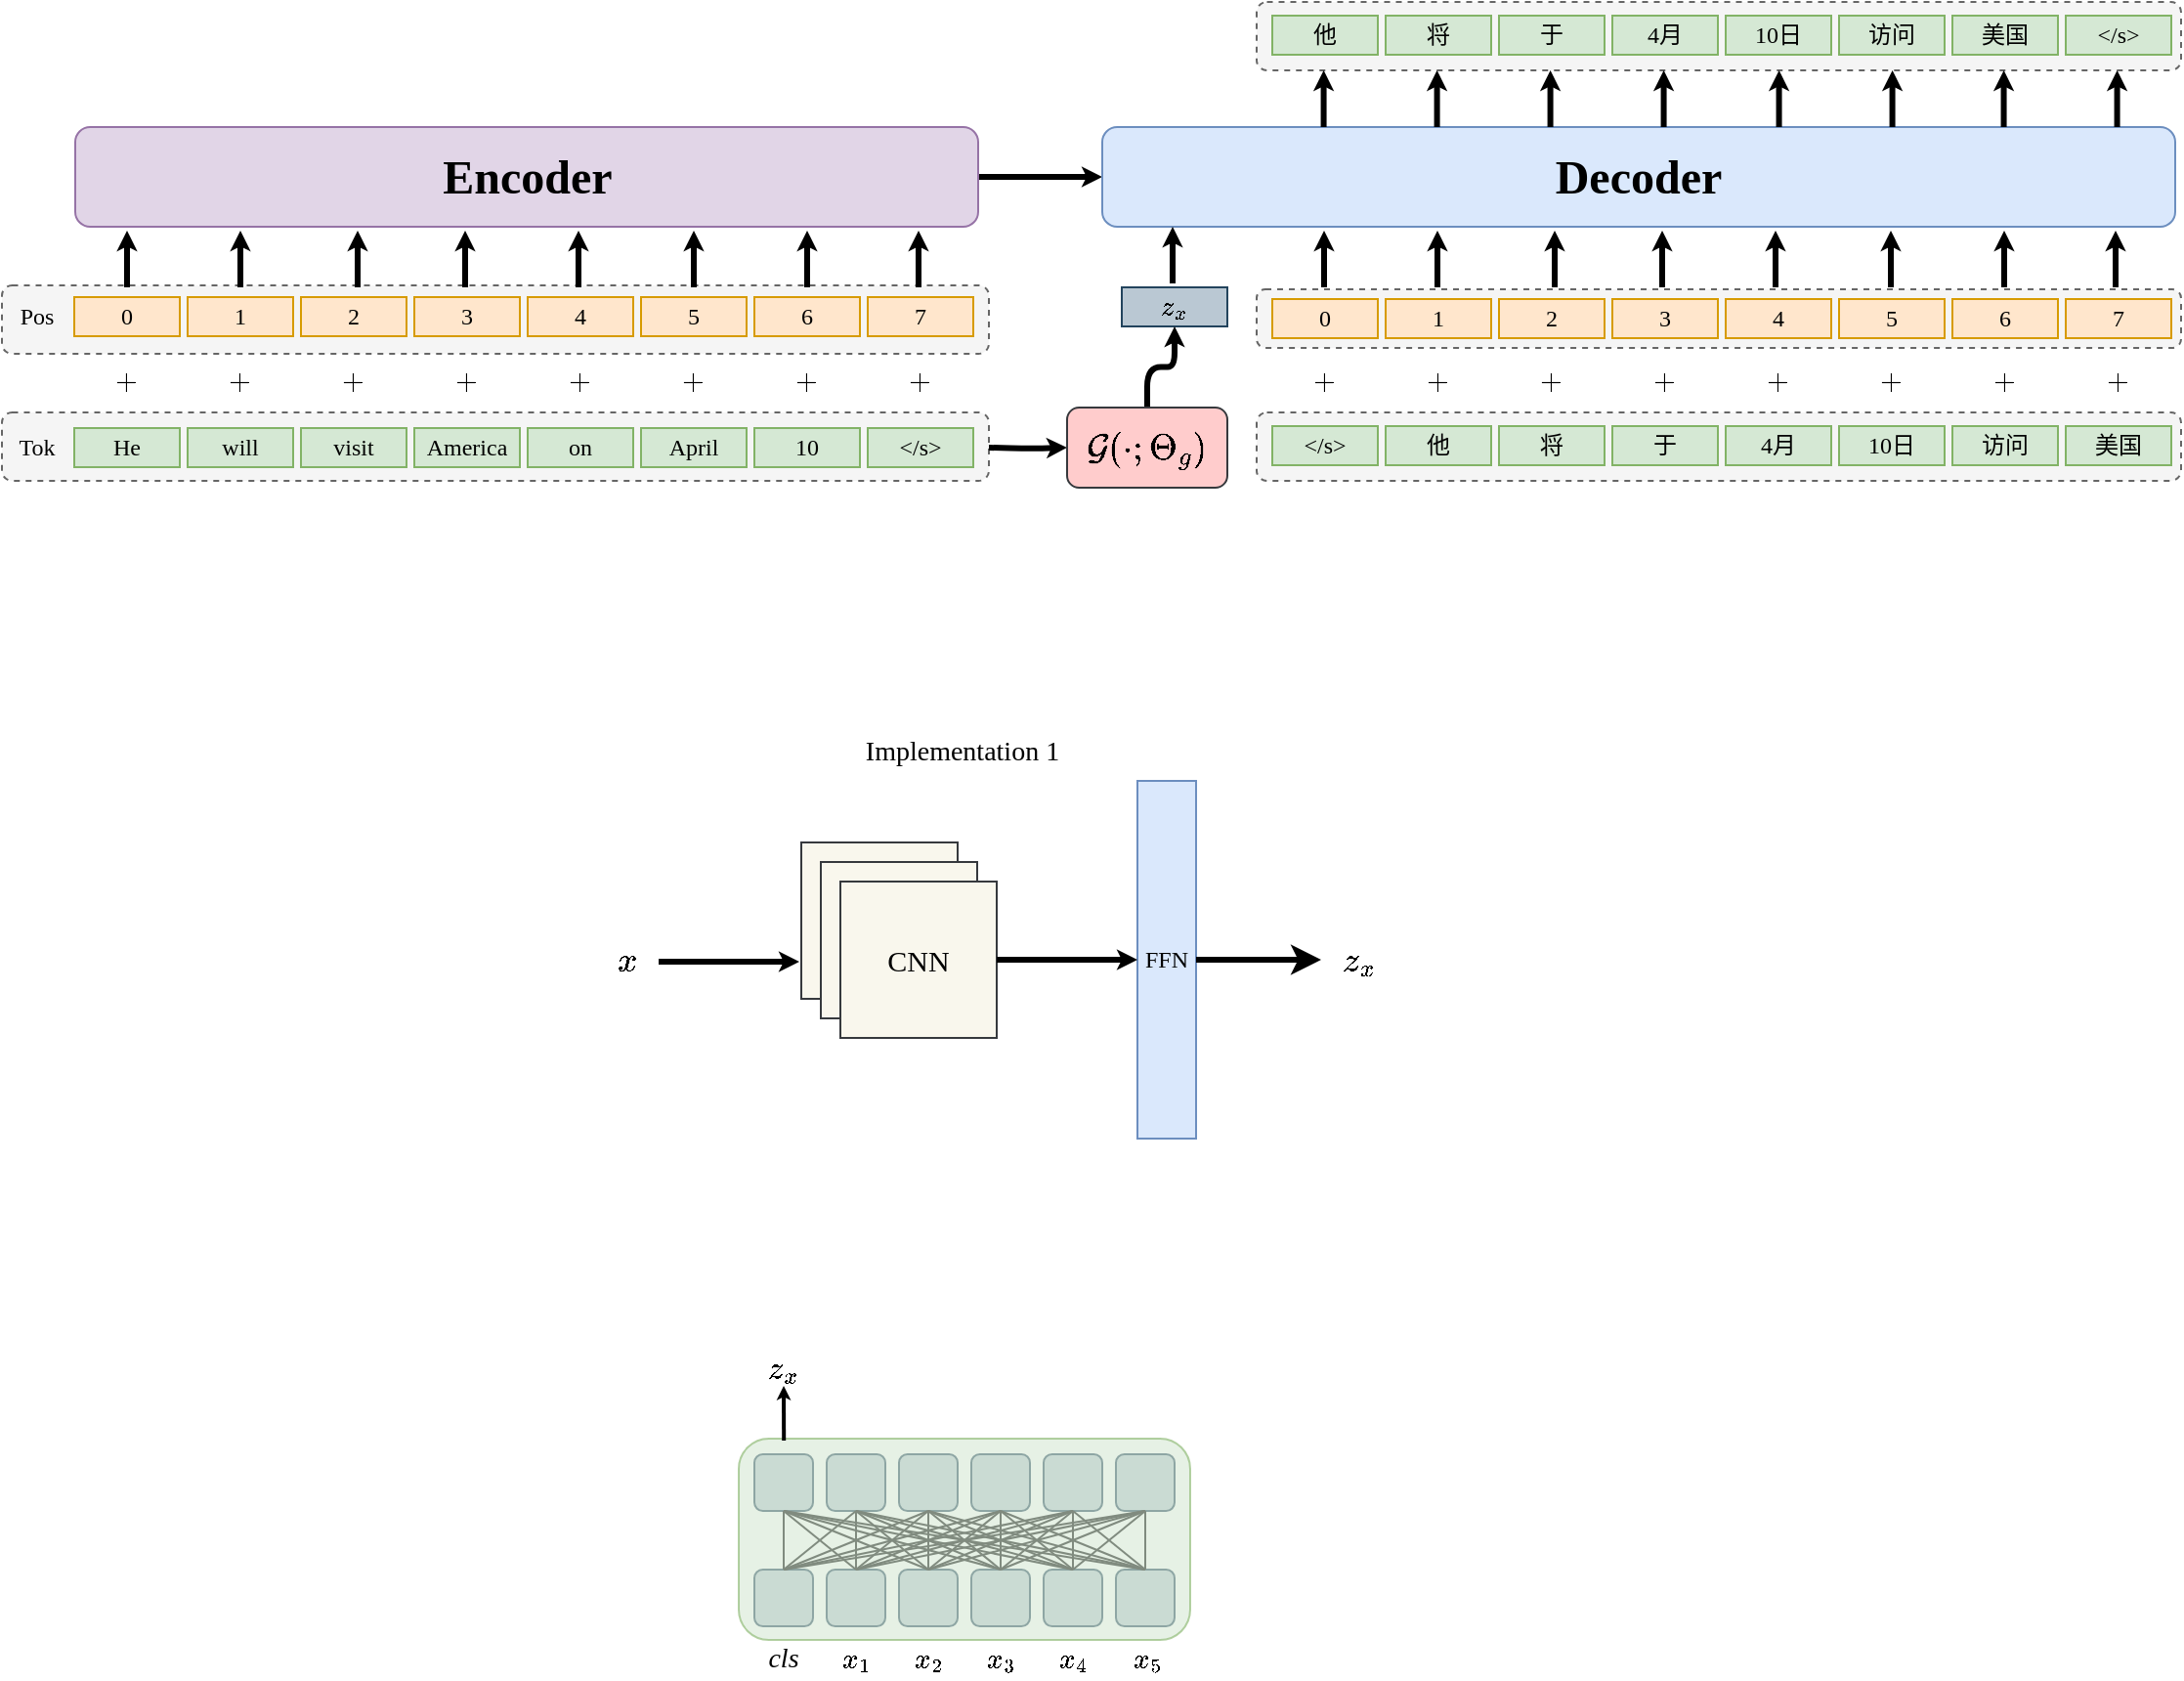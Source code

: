 <mxfile version="13.11.0" type="github">
  <diagram id="u-zB7YsOpXKorY1JXO84" name="Page-1">
    <mxGraphModel dx="1720" dy="114" grid="0" gridSize="10" guides="1" tooltips="1" connect="1" arrows="1" fold="1" page="0" pageScale="1" pageWidth="827" pageHeight="1169" math="1" shadow="0">
      <root>
        <mxCell id="0" />
        <mxCell id="1" parent="0" />
        <mxCell id="r_pDNS-UqptIWdIL0w3V-161" value="" style="rounded=1;whiteSpace=wrap;html=1;glass=0;sketch=0;fillColor=#f5f5f5;dashed=1;perimeterSpacing=0;strokeWidth=1;strokeColor=#666666;fontColor=#333333;" vertex="1" parent="1">
          <mxGeometry x="-595" y="898" width="505" height="35" as="geometry" />
        </mxCell>
        <mxCell id="r_pDNS-UqptIWdIL0w3V-160" value="" style="rounded=1;whiteSpace=wrap;html=1;glass=0;sketch=0;fillColor=#f5f5f5;dashed=1;perimeterSpacing=0;strokeWidth=1;strokeColor=#666666;fontColor=#333333;" vertex="1" parent="1">
          <mxGeometry x="47" y="963" width="473" height="35" as="geometry" />
        </mxCell>
        <mxCell id="r_pDNS-UqptIWdIL0w3V-159" value="" style="rounded=1;whiteSpace=wrap;html=1;glass=0;sketch=0;fillColor=#f5f5f5;dashed=1;perimeterSpacing=0;strokeWidth=1;strokeColor=#666666;fontColor=#333333;" vertex="1" parent="1">
          <mxGeometry x="-595" y="963" width="505" height="35" as="geometry" />
        </mxCell>
        <mxCell id="r_pDNS-UqptIWdIL0w3V-99" value="" style="rounded=1;whiteSpace=wrap;html=1;glass=0;sketch=0;fillColor=#f5f5f5;dashed=1;perimeterSpacing=0;strokeWidth=1;strokeColor=#666666;fontColor=#333333;" vertex="1" parent="1">
          <mxGeometry x="47" y="900" width="473" height="30" as="geometry" />
        </mxCell>
        <mxCell id="r_pDNS-UqptIWdIL0w3V-6" value="&lt;font face=&quot;Times New Roman&quot;&gt;America&lt;/font&gt;" style="rounded=0;whiteSpace=wrap;html=1;fillColor=#d5e8d4;strokeColor=#82b366;" vertex="1" parent="1">
          <mxGeometry x="-384" y="971" width="54" height="20" as="geometry" />
        </mxCell>
        <mxCell id="r_pDNS-UqptIWdIL0w3V-21" value="&lt;font face=&quot;Times New Roman&quot;&gt;visit&lt;/font&gt;" style="rounded=0;whiteSpace=wrap;html=1;fillColor=#d5e8d4;strokeColor=#82b366;" vertex="1" parent="1">
          <mxGeometry x="-442" y="971" width="54" height="20" as="geometry" />
        </mxCell>
        <mxCell id="r_pDNS-UqptIWdIL0w3V-22" value="&lt;font face=&quot;Times New Roman&quot;&gt;will&lt;/font&gt;" style="rounded=0;whiteSpace=wrap;html=1;fillColor=#d5e8d4;strokeColor=#82b366;" vertex="1" parent="1">
          <mxGeometry x="-500" y="971" width="54" height="20" as="geometry" />
        </mxCell>
        <mxCell id="r_pDNS-UqptIWdIL0w3V-23" value="&lt;font face=&quot;Times New Roman&quot;&gt;He&lt;/font&gt;" style="rounded=0;whiteSpace=wrap;html=1;fillColor=#d5e8d4;strokeColor=#82b366;" vertex="1" parent="1">
          <mxGeometry x="-558" y="971" width="54" height="20" as="geometry" />
        </mxCell>
        <mxCell id="r_pDNS-UqptIWdIL0w3V-177" style="edgeStyle=orthogonalEdgeStyle;rounded=1;sketch=0;orthogonalLoop=1;jettySize=auto;html=1;entryX=0;entryY=0.5;entryDx=0;entryDy=0;startSize=1;endArrow=classic;endFill=1;endSize=1;strokeColor=#000000;strokeWidth=3;" edge="1" parent="1" target="r_pDNS-UqptIWdIL0w3V-175">
          <mxGeometry relative="1" as="geometry">
            <mxPoint x="-90" y="981" as="sourcePoint" />
          </mxGeometry>
        </mxCell>
        <mxCell id="r_pDNS-UqptIWdIL0w3V-24" value="&lt;font face=&quot;Times New Roman&quot;&gt;&amp;lt;/s&amp;gt;&lt;/font&gt;" style="rounded=0;whiteSpace=wrap;html=1;fillColor=#d5e8d4;strokeColor=#82b366;" vertex="1" parent="1">
          <mxGeometry x="-152" y="971" width="54" height="20" as="geometry" />
        </mxCell>
        <mxCell id="r_pDNS-UqptIWdIL0w3V-25" value="&lt;font face=&quot;Times New Roman&quot;&gt;10&lt;/font&gt;" style="rounded=0;whiteSpace=wrap;html=1;fillColor=#d5e8d4;strokeColor=#82b366;" vertex="1" parent="1">
          <mxGeometry x="-210" y="971" width="54" height="20" as="geometry" />
        </mxCell>
        <mxCell id="r_pDNS-UqptIWdIL0w3V-26" value="&lt;font face=&quot;Times New Roman&quot;&gt;April&lt;/font&gt;" style="rounded=0;whiteSpace=wrap;html=1;fillColor=#d5e8d4;strokeColor=#82b366;" vertex="1" parent="1">
          <mxGeometry x="-268" y="971" width="54" height="20" as="geometry" />
        </mxCell>
        <mxCell id="r_pDNS-UqptIWdIL0w3V-27" value="&lt;font face=&quot;Times New Roman&quot;&gt;on&lt;/font&gt;" style="rounded=0;whiteSpace=wrap;html=1;fillColor=#d5e8d4;strokeColor=#82b366;" vertex="1" parent="1">
          <mxGeometry x="-326" y="971" width="54" height="20" as="geometry" />
        </mxCell>
        <mxCell id="r_pDNS-UqptIWdIL0w3V-39" value="&lt;font face=&quot;Times New Roman&quot;&gt;3&lt;/font&gt;" style="rounded=0;whiteSpace=wrap;html=1;fillColor=#ffe6cc;strokeColor=#d79b00;" vertex="1" parent="1">
          <mxGeometry x="-384" y="904" width="54" height="20" as="geometry" />
        </mxCell>
        <mxCell id="r_pDNS-UqptIWdIL0w3V-40" value="&lt;font face=&quot;Times New Roman&quot;&gt;2&lt;/font&gt;" style="rounded=0;whiteSpace=wrap;html=1;fillColor=#ffe6cc;strokeColor=#d79b00;" vertex="1" parent="1">
          <mxGeometry x="-442" y="904" width="54" height="20" as="geometry" />
        </mxCell>
        <mxCell id="r_pDNS-UqptIWdIL0w3V-41" value="&lt;font face=&quot;Times New Roman&quot;&gt;1&lt;/font&gt;" style="rounded=0;whiteSpace=wrap;html=1;fillColor=#ffe6cc;strokeColor=#d79b00;" vertex="1" parent="1">
          <mxGeometry x="-500" y="904" width="54" height="20" as="geometry" />
        </mxCell>
        <mxCell id="r_pDNS-UqptIWdIL0w3V-42" value="&lt;font face=&quot;Times New Roman&quot;&gt;0&lt;/font&gt;" style="rounded=0;whiteSpace=wrap;html=1;fillColor=#ffe6cc;strokeColor=#d79b00;" vertex="1" parent="1">
          <mxGeometry x="-558" y="904" width="54" height="20" as="geometry" />
        </mxCell>
        <mxCell id="r_pDNS-UqptIWdIL0w3V-43" value="&lt;font face=&quot;Times New Roman&quot;&gt;7&lt;/font&gt;" style="rounded=0;whiteSpace=wrap;html=1;fillColor=#ffe6cc;strokeColor=#d79b00;" vertex="1" parent="1">
          <mxGeometry x="-152" y="904" width="54" height="20" as="geometry" />
        </mxCell>
        <mxCell id="r_pDNS-UqptIWdIL0w3V-44" value="&lt;span style=&quot;font-family: &amp;#34;times new roman&amp;#34;&quot;&gt;6&lt;/span&gt;" style="rounded=0;whiteSpace=wrap;html=1;fillColor=#ffe6cc;strokeColor=#d79b00;" vertex="1" parent="1">
          <mxGeometry x="-210" y="904" width="54" height="20" as="geometry" />
        </mxCell>
        <mxCell id="r_pDNS-UqptIWdIL0w3V-45" value="&lt;font face=&quot;Times New Roman&quot;&gt;5&lt;/font&gt;" style="rounded=0;whiteSpace=wrap;html=1;fillColor=#ffe6cc;strokeColor=#d79b00;" vertex="1" parent="1">
          <mxGeometry x="-268" y="904" width="54" height="20" as="geometry" />
        </mxCell>
        <mxCell id="r_pDNS-UqptIWdIL0w3V-46" value="&lt;font face=&quot;Times New Roman&quot;&gt;4&lt;/font&gt;" style="rounded=0;whiteSpace=wrap;html=1;fillColor=#ffe6cc;strokeColor=#d79b00;" vertex="1" parent="1">
          <mxGeometry x="-326" y="904" width="54" height="20" as="geometry" />
        </mxCell>
        <mxCell id="r_pDNS-UqptIWdIL0w3V-108" style="edgeStyle=orthogonalEdgeStyle;rounded=0;sketch=0;orthogonalLoop=1;jettySize=auto;html=1;exitX=0.5;exitY=0;exitDx=0;exitDy=0;entryX=0.5;entryY=1;entryDx=0;entryDy=0;startSize=1;endSize=1;strokeWidth=3;" edge="1" parent="1">
          <mxGeometry relative="1" as="geometry">
            <mxPoint x="-531" y="899" as="sourcePoint" />
            <mxPoint x="-531" y="870" as="targetPoint" />
          </mxGeometry>
        </mxCell>
        <mxCell id="r_pDNS-UqptIWdIL0w3V-50" value="&lt;font face=&quot;Times New Roman&quot;&gt;Pos&lt;/font&gt;" style="text;html=1;strokeColor=none;fillColor=none;align=center;verticalAlign=middle;whiteSpace=wrap;rounded=0;shadow=1;glass=0;dashed=1;sketch=0;" vertex="1" parent="1">
          <mxGeometry x="-592" y="904" width="30" height="20" as="geometry" />
        </mxCell>
        <mxCell id="r_pDNS-UqptIWdIL0w3V-52" value="&lt;font face=&quot;Times New Roman&quot;&gt;Tok&lt;/font&gt;" style="text;html=1;strokeColor=none;fillColor=none;align=center;verticalAlign=middle;whiteSpace=wrap;rounded=0;shadow=1;glass=0;dashed=1;sketch=0;" vertex="1" parent="1">
          <mxGeometry x="-592" y="971" width="30" height="20" as="geometry" />
        </mxCell>
        <mxCell id="r_pDNS-UqptIWdIL0w3V-58" value="&lt;font face=&quot;Times New Roman&quot;&gt;于&lt;/font&gt;" style="rounded=0;whiteSpace=wrap;html=1;fillColor=#d5e8d4;strokeColor=#82b366;" vertex="1" parent="1">
          <mxGeometry x="229" y="970" width="54" height="20" as="geometry" />
        </mxCell>
        <mxCell id="r_pDNS-UqptIWdIL0w3V-59" value="&lt;font face=&quot;Times New Roman&quot;&gt;将&lt;/font&gt;" style="rounded=0;whiteSpace=wrap;html=1;fillColor=#d5e8d4;strokeColor=#82b366;" vertex="1" parent="1">
          <mxGeometry x="171" y="970" width="54" height="20" as="geometry" />
        </mxCell>
        <mxCell id="r_pDNS-UqptIWdIL0w3V-60" value="&lt;font face=&quot;Times New Roman&quot;&gt;他&lt;/font&gt;" style="rounded=0;whiteSpace=wrap;html=1;fillColor=#d5e8d4;strokeColor=#82b366;" vertex="1" parent="1">
          <mxGeometry x="113" y="970" width="54" height="20" as="geometry" />
        </mxCell>
        <mxCell id="r_pDNS-UqptIWdIL0w3V-61" value="&lt;font face=&quot;Times New Roman&quot;&gt;&amp;lt;/s&amp;gt;&lt;/font&gt;" style="rounded=0;whiteSpace=wrap;html=1;fillColor=#d5e8d4;strokeColor=#82b366;" vertex="1" parent="1">
          <mxGeometry x="55" y="970" width="54" height="20" as="geometry" />
        </mxCell>
        <mxCell id="r_pDNS-UqptIWdIL0w3V-62" value="&lt;font face=&quot;Times New Roman&quot;&gt;美国&lt;/font&gt;" style="rounded=0;whiteSpace=wrap;html=1;fillColor=#d5e8d4;strokeColor=#82b366;" vertex="1" parent="1">
          <mxGeometry x="461" y="970" width="54" height="20" as="geometry" />
        </mxCell>
        <mxCell id="r_pDNS-UqptIWdIL0w3V-63" value="&lt;font face=&quot;Times New Roman&quot;&gt;访问&lt;/font&gt;" style="rounded=0;whiteSpace=wrap;html=1;fillColor=#d5e8d4;strokeColor=#82b366;" vertex="1" parent="1">
          <mxGeometry x="403" y="970" width="54" height="20" as="geometry" />
        </mxCell>
        <mxCell id="r_pDNS-UqptIWdIL0w3V-64" value="&lt;font face=&quot;Times New Roman&quot;&gt;10日&lt;/font&gt;" style="rounded=0;whiteSpace=wrap;html=1;fillColor=#d5e8d4;strokeColor=#82b366;" vertex="1" parent="1">
          <mxGeometry x="345" y="970" width="54" height="20" as="geometry" />
        </mxCell>
        <mxCell id="r_pDNS-UqptIWdIL0w3V-65" value="&lt;font face=&quot;Times New Roman&quot;&gt;4月&lt;/font&gt;" style="rounded=0;whiteSpace=wrap;html=1;fillColor=#d5e8d4;strokeColor=#82b366;" vertex="1" parent="1">
          <mxGeometry x="287" y="970" width="54" height="20" as="geometry" />
        </mxCell>
        <mxCell id="r_pDNS-UqptIWdIL0w3V-75" value="&lt;font face=&quot;Times New Roman&quot;&gt;3&lt;/font&gt;" style="rounded=0;whiteSpace=wrap;html=1;fillColor=#ffe6cc;strokeColor=#d79b00;" vertex="1" parent="1">
          <mxGeometry x="229" y="905" width="54" height="20" as="geometry" />
        </mxCell>
        <mxCell id="r_pDNS-UqptIWdIL0w3V-76" value="&lt;font face=&quot;Times New Roman&quot;&gt;2&lt;/font&gt;" style="rounded=0;whiteSpace=wrap;html=1;fillColor=#ffe6cc;strokeColor=#d79b00;" vertex="1" parent="1">
          <mxGeometry x="171" y="905" width="54" height="20" as="geometry" />
        </mxCell>
        <mxCell id="r_pDNS-UqptIWdIL0w3V-77" value="&lt;font face=&quot;Times New Roman&quot;&gt;1&lt;/font&gt;" style="rounded=0;whiteSpace=wrap;html=1;fillColor=#ffe6cc;strokeColor=#d79b00;" vertex="1" parent="1">
          <mxGeometry x="113" y="905" width="54" height="20" as="geometry" />
        </mxCell>
        <mxCell id="r_pDNS-UqptIWdIL0w3V-78" value="&lt;font face=&quot;Times New Roman&quot;&gt;0&lt;/font&gt;" style="rounded=0;whiteSpace=wrap;html=1;fillColor=#ffe6cc;strokeColor=#d79b00;" vertex="1" parent="1">
          <mxGeometry x="55" y="905" width="54" height="20" as="geometry" />
        </mxCell>
        <mxCell id="r_pDNS-UqptIWdIL0w3V-80" value="&lt;span style=&quot;font-family: &amp;#34;times new roman&amp;#34;&quot;&gt;6&lt;/span&gt;" style="rounded=0;whiteSpace=wrap;html=1;fillColor=#ffe6cc;strokeColor=#d79b00;" vertex="1" parent="1">
          <mxGeometry x="403" y="905" width="54" height="20" as="geometry" />
        </mxCell>
        <mxCell id="r_pDNS-UqptIWdIL0w3V-81" value="&lt;font face=&quot;Times New Roman&quot;&gt;5&lt;/font&gt;" style="rounded=0;whiteSpace=wrap;html=1;fillColor=#ffe6cc;strokeColor=#d79b00;" vertex="1" parent="1">
          <mxGeometry x="345" y="905" width="54" height="20" as="geometry" />
        </mxCell>
        <mxCell id="r_pDNS-UqptIWdIL0w3V-82" value="&lt;font face=&quot;Times New Roman&quot;&gt;4&lt;/font&gt;" style="rounded=0;whiteSpace=wrap;html=1;fillColor=#ffe6cc;strokeColor=#d79b00;" vertex="1" parent="1">
          <mxGeometry x="287" y="905" width="54" height="20" as="geometry" />
        </mxCell>
        <mxCell id="r_pDNS-UqptIWdIL0w3V-103" value="&lt;span style=&quot;font-family: &amp;#34;times new roman&amp;#34;&quot;&gt;7&lt;/span&gt;" style="rounded=0;whiteSpace=wrap;html=1;fillColor=#ffe6cc;strokeColor=#d79b00;" vertex="1" parent="1">
          <mxGeometry x="461" y="905" width="54" height="20" as="geometry" />
        </mxCell>
        <mxCell id="r_pDNS-UqptIWdIL0w3V-179" style="edgeStyle=orthogonalEdgeStyle;rounded=1;sketch=0;orthogonalLoop=1;jettySize=auto;html=1;exitX=1;exitY=0.5;exitDx=0;exitDy=0;entryX=0;entryY=0.5;entryDx=0;entryDy=0;startSize=1;endArrow=classic;endFill=1;endSize=1;strokeColor=#000000;strokeWidth=3;" edge="1" parent="1" source="r_pDNS-UqptIWdIL0w3V-107" target="r_pDNS-UqptIWdIL0w3V-147">
          <mxGeometry relative="1" as="geometry" />
        </mxCell>
        <mxCell id="r_pDNS-UqptIWdIL0w3V-107" value="&lt;font face=&quot;Times New Roman&quot; style=&quot;font-size: 24px&quot;&gt;&lt;b&gt;Encoder&lt;/b&gt;&lt;/font&gt;" style="rounded=1;whiteSpace=wrap;html=1;shadow=0;glass=0;sketch=0;strokeWidth=1;fillColor=#e1d5e7;strokeColor=#9673a6;" vertex="1" parent="1">
          <mxGeometry x="-557.5" y="817" width="462" height="51" as="geometry" />
        </mxCell>
        <mxCell id="r_pDNS-UqptIWdIL0w3V-109" style="edgeStyle=orthogonalEdgeStyle;rounded=0;sketch=0;orthogonalLoop=1;jettySize=auto;html=1;exitX=0.5;exitY=0;exitDx=0;exitDy=0;entryX=0.5;entryY=1;entryDx=0;entryDy=0;startSize=1;endSize=1;strokeWidth=3;" edge="1" parent="1">
          <mxGeometry relative="1" as="geometry">
            <mxPoint x="-473" y="899" as="sourcePoint" />
            <mxPoint x="-473" y="870" as="targetPoint" />
          </mxGeometry>
        </mxCell>
        <mxCell id="r_pDNS-UqptIWdIL0w3V-110" style="edgeStyle=orthogonalEdgeStyle;rounded=0;sketch=0;orthogonalLoop=1;jettySize=auto;html=1;exitX=0.5;exitY=0;exitDx=0;exitDy=0;entryX=0.5;entryY=1;entryDx=0;entryDy=0;startSize=1;endSize=1;strokeWidth=3;" edge="1" parent="1">
          <mxGeometry relative="1" as="geometry">
            <mxPoint x="-413" y="899" as="sourcePoint" />
            <mxPoint x="-413" y="870" as="targetPoint" />
          </mxGeometry>
        </mxCell>
        <mxCell id="r_pDNS-UqptIWdIL0w3V-111" style="edgeStyle=orthogonalEdgeStyle;rounded=0;sketch=0;orthogonalLoop=1;jettySize=auto;html=1;exitX=0.5;exitY=0;exitDx=0;exitDy=0;entryX=0.5;entryY=1;entryDx=0;entryDy=0;startSize=1;endSize=1;strokeWidth=3;" edge="1" parent="1">
          <mxGeometry relative="1" as="geometry">
            <mxPoint x="-358" y="899" as="sourcePoint" />
            <mxPoint x="-358" y="870" as="targetPoint" />
          </mxGeometry>
        </mxCell>
        <mxCell id="r_pDNS-UqptIWdIL0w3V-112" style="edgeStyle=orthogonalEdgeStyle;rounded=0;sketch=0;orthogonalLoop=1;jettySize=auto;html=1;exitX=0.5;exitY=0;exitDx=0;exitDy=0;entryX=0.5;entryY=1;entryDx=0;entryDy=0;startSize=1;endSize=1;strokeWidth=3;" edge="1" parent="1">
          <mxGeometry relative="1" as="geometry">
            <mxPoint x="-300" y="899" as="sourcePoint" />
            <mxPoint x="-300" y="870" as="targetPoint" />
          </mxGeometry>
        </mxCell>
        <mxCell id="r_pDNS-UqptIWdIL0w3V-113" style="edgeStyle=orthogonalEdgeStyle;rounded=0;sketch=0;orthogonalLoop=1;jettySize=auto;html=1;exitX=0.5;exitY=0;exitDx=0;exitDy=0;entryX=0.5;entryY=1;entryDx=0;entryDy=0;startSize=1;endSize=1;strokeWidth=3;" edge="1" parent="1">
          <mxGeometry relative="1" as="geometry">
            <mxPoint x="-241" y="899" as="sourcePoint" />
            <mxPoint x="-241" y="870" as="targetPoint" />
          </mxGeometry>
        </mxCell>
        <mxCell id="r_pDNS-UqptIWdIL0w3V-114" style="edgeStyle=orthogonalEdgeStyle;rounded=0;sketch=0;orthogonalLoop=1;jettySize=auto;html=1;exitX=0.5;exitY=0;exitDx=0;exitDy=0;entryX=0.5;entryY=1;entryDx=0;entryDy=0;startSize=1;endSize=1;strokeWidth=3;" edge="1" parent="1">
          <mxGeometry relative="1" as="geometry">
            <mxPoint x="-183" y="899" as="sourcePoint" />
            <mxPoint x="-183" y="870" as="targetPoint" />
          </mxGeometry>
        </mxCell>
        <mxCell id="r_pDNS-UqptIWdIL0w3V-115" style="edgeStyle=orthogonalEdgeStyle;rounded=0;sketch=0;orthogonalLoop=1;jettySize=auto;html=1;exitX=0.5;exitY=0;exitDx=0;exitDy=0;entryX=0.5;entryY=1;entryDx=0;entryDy=0;startSize=1;endSize=1;strokeWidth=3;" edge="1" parent="1">
          <mxGeometry relative="1" as="geometry">
            <mxPoint x="-126" y="899" as="sourcePoint" />
            <mxPoint x="-126" y="870" as="targetPoint" />
          </mxGeometry>
        </mxCell>
        <mxCell id="r_pDNS-UqptIWdIL0w3V-126" value="$$+$$" style="text;html=1;strokeColor=none;fillColor=none;align=center;verticalAlign=middle;whiteSpace=wrap;rounded=0;shadow=0;glass=0;sketch=0;" vertex="1" parent="1">
          <mxGeometry x="-551" y="937" width="40" height="20" as="geometry" />
        </mxCell>
        <mxCell id="r_pDNS-UqptIWdIL0w3V-128" value="$$+$$" style="text;html=1;strokeColor=none;fillColor=none;align=center;verticalAlign=middle;whiteSpace=wrap;rounded=0;shadow=0;glass=0;sketch=0;" vertex="1" parent="1">
          <mxGeometry x="-493" y="937" width="40" height="20" as="geometry" />
        </mxCell>
        <mxCell id="r_pDNS-UqptIWdIL0w3V-129" value="$$+$$" style="text;html=1;strokeColor=none;fillColor=none;align=center;verticalAlign=middle;whiteSpace=wrap;rounded=0;shadow=0;glass=0;sketch=0;" vertex="1" parent="1">
          <mxGeometry x="-435" y="937" width="40" height="20" as="geometry" />
        </mxCell>
        <mxCell id="r_pDNS-UqptIWdIL0w3V-130" value="$$+$$" style="text;html=1;strokeColor=none;fillColor=none;align=center;verticalAlign=middle;whiteSpace=wrap;rounded=0;shadow=0;glass=0;sketch=0;" vertex="1" parent="1">
          <mxGeometry x="-377" y="937" width="40" height="20" as="geometry" />
        </mxCell>
        <mxCell id="r_pDNS-UqptIWdIL0w3V-131" value="$$+$$" style="text;html=1;strokeColor=none;fillColor=none;align=center;verticalAlign=middle;whiteSpace=wrap;rounded=0;shadow=0;glass=0;sketch=0;" vertex="1" parent="1">
          <mxGeometry x="-319" y="937" width="40" height="20" as="geometry" />
        </mxCell>
        <mxCell id="r_pDNS-UqptIWdIL0w3V-132" value="$$+$$" style="text;html=1;strokeColor=none;fillColor=none;align=center;verticalAlign=middle;whiteSpace=wrap;rounded=0;shadow=0;glass=0;sketch=0;" vertex="1" parent="1">
          <mxGeometry x="-261" y="937" width="40" height="20" as="geometry" />
        </mxCell>
        <mxCell id="r_pDNS-UqptIWdIL0w3V-133" value="$$+$$" style="text;html=1;strokeColor=none;fillColor=none;align=center;verticalAlign=middle;whiteSpace=wrap;rounded=0;shadow=0;glass=0;sketch=0;" vertex="1" parent="1">
          <mxGeometry x="-203" y="937" width="40" height="20" as="geometry" />
        </mxCell>
        <mxCell id="r_pDNS-UqptIWdIL0w3V-134" value="$$+$$" style="text;html=1;strokeColor=none;fillColor=none;align=center;verticalAlign=middle;whiteSpace=wrap;rounded=0;shadow=0;glass=0;sketch=0;" vertex="1" parent="1">
          <mxGeometry x="-145" y="937" width="40" height="20" as="geometry" />
        </mxCell>
        <mxCell id="r_pDNS-UqptIWdIL0w3V-138" value="$$+$$" style="text;html=1;strokeColor=none;fillColor=none;align=center;verticalAlign=middle;whiteSpace=wrap;rounded=0;shadow=0;glass=0;sketch=0;" vertex="1" parent="1">
          <mxGeometry x="236" y="937" width="40" height="20" as="geometry" />
        </mxCell>
        <mxCell id="r_pDNS-UqptIWdIL0w3V-139" value="$$+$$" style="text;html=1;strokeColor=none;fillColor=none;align=center;verticalAlign=middle;whiteSpace=wrap;rounded=0;shadow=0;glass=0;sketch=0;" vertex="1" parent="1">
          <mxGeometry x="294" y="937" width="40" height="20" as="geometry" />
        </mxCell>
        <mxCell id="r_pDNS-UqptIWdIL0w3V-140" value="$$+$$" style="text;html=1;strokeColor=none;fillColor=none;align=center;verticalAlign=middle;whiteSpace=wrap;rounded=0;shadow=0;glass=0;sketch=0;" vertex="1" parent="1">
          <mxGeometry x="352" y="937" width="40" height="20" as="geometry" />
        </mxCell>
        <mxCell id="r_pDNS-UqptIWdIL0w3V-141" value="$$+$$" style="text;html=1;strokeColor=none;fillColor=none;align=center;verticalAlign=middle;whiteSpace=wrap;rounded=0;shadow=0;glass=0;sketch=0;" vertex="1" parent="1">
          <mxGeometry x="410" y="937" width="40" height="20" as="geometry" />
        </mxCell>
        <mxCell id="r_pDNS-UqptIWdIL0w3V-142" value="$$+$$" style="text;html=1;strokeColor=none;fillColor=none;align=center;verticalAlign=middle;whiteSpace=wrap;rounded=0;shadow=0;glass=0;sketch=0;" vertex="1" parent="1">
          <mxGeometry x="468" y="937" width="40" height="20" as="geometry" />
        </mxCell>
        <mxCell id="r_pDNS-UqptIWdIL0w3V-143" value="$$+$$" style="text;html=1;strokeColor=none;fillColor=none;align=center;verticalAlign=middle;whiteSpace=wrap;rounded=0;shadow=0;glass=0;sketch=0;" vertex="1" parent="1">
          <mxGeometry x="178" y="937" width="40" height="20" as="geometry" />
        </mxCell>
        <mxCell id="r_pDNS-UqptIWdIL0w3V-144" value="$$+$$" style="text;html=1;strokeColor=none;fillColor=none;align=center;verticalAlign=middle;whiteSpace=wrap;rounded=0;shadow=0;glass=0;sketch=0;" vertex="1" parent="1">
          <mxGeometry x="120" y="937" width="40" height="20" as="geometry" />
        </mxCell>
        <mxCell id="r_pDNS-UqptIWdIL0w3V-145" value="$$+$$" style="text;html=1;strokeColor=none;fillColor=none;align=center;verticalAlign=middle;whiteSpace=wrap;rounded=0;shadow=0;glass=0;sketch=0;" vertex="1" parent="1">
          <mxGeometry x="62" y="937" width="40" height="20" as="geometry" />
        </mxCell>
        <mxCell id="r_pDNS-UqptIWdIL0w3V-146" style="edgeStyle=orthogonalEdgeStyle;rounded=0;sketch=0;orthogonalLoop=1;jettySize=auto;html=1;exitX=0.5;exitY=0;exitDx=0;exitDy=0;entryX=0.5;entryY=1;entryDx=0;entryDy=0;startSize=1;endSize=1;strokeWidth=3;" edge="1" parent="1">
          <mxGeometry relative="1" as="geometry">
            <mxPoint x="81.5" y="899" as="sourcePoint" />
            <mxPoint x="81.5" y="870" as="targetPoint" />
          </mxGeometry>
        </mxCell>
        <mxCell id="r_pDNS-UqptIWdIL0w3V-147" value="&lt;font face=&quot;Times New Roman&quot; style=&quot;font-size: 24px&quot;&gt;&lt;b&gt;Decoder&lt;/b&gt;&lt;/font&gt;" style="rounded=1;whiteSpace=wrap;html=1;shadow=0;glass=0;sketch=0;strokeWidth=1;fillColor=#dae8fc;strokeColor=#6c8ebf;" vertex="1" parent="1">
          <mxGeometry x="-32" y="817" width="549" height="51" as="geometry" />
        </mxCell>
        <mxCell id="r_pDNS-UqptIWdIL0w3V-148" style="edgeStyle=orthogonalEdgeStyle;rounded=0;sketch=0;orthogonalLoop=1;jettySize=auto;html=1;exitX=0.5;exitY=0;exitDx=0;exitDy=0;entryX=0.5;entryY=1;entryDx=0;entryDy=0;startSize=1;endSize=1;strokeWidth=3;" edge="1" parent="1">
          <mxGeometry relative="1" as="geometry">
            <mxPoint x="139.5" y="899" as="sourcePoint" />
            <mxPoint x="139.5" y="870" as="targetPoint" />
          </mxGeometry>
        </mxCell>
        <mxCell id="r_pDNS-UqptIWdIL0w3V-149" style="edgeStyle=orthogonalEdgeStyle;rounded=0;sketch=0;orthogonalLoop=1;jettySize=auto;html=1;exitX=0.5;exitY=0;exitDx=0;exitDy=0;entryX=0.5;entryY=1;entryDx=0;entryDy=0;startSize=1;endSize=1;strokeWidth=3;" edge="1" parent="1">
          <mxGeometry relative="1" as="geometry">
            <mxPoint x="199.5" y="899" as="sourcePoint" />
            <mxPoint x="199.5" y="870" as="targetPoint" />
          </mxGeometry>
        </mxCell>
        <mxCell id="r_pDNS-UqptIWdIL0w3V-150" style="edgeStyle=orthogonalEdgeStyle;rounded=0;sketch=0;orthogonalLoop=1;jettySize=auto;html=1;exitX=0.5;exitY=0;exitDx=0;exitDy=0;entryX=0.5;entryY=1;entryDx=0;entryDy=0;startSize=1;endSize=1;strokeWidth=3;" edge="1" parent="1">
          <mxGeometry relative="1" as="geometry">
            <mxPoint x="254.5" y="899" as="sourcePoint" />
            <mxPoint x="254.5" y="870" as="targetPoint" />
          </mxGeometry>
        </mxCell>
        <mxCell id="r_pDNS-UqptIWdIL0w3V-151" style="edgeStyle=orthogonalEdgeStyle;rounded=0;sketch=0;orthogonalLoop=1;jettySize=auto;html=1;exitX=0.5;exitY=0;exitDx=0;exitDy=0;entryX=0.5;entryY=1;entryDx=0;entryDy=0;startSize=1;endSize=1;strokeWidth=3;" edge="1" parent="1">
          <mxGeometry relative="1" as="geometry">
            <mxPoint x="312.5" y="899" as="sourcePoint" />
            <mxPoint x="312.5" y="870" as="targetPoint" />
          </mxGeometry>
        </mxCell>
        <mxCell id="r_pDNS-UqptIWdIL0w3V-152" style="edgeStyle=orthogonalEdgeStyle;rounded=0;sketch=0;orthogonalLoop=1;jettySize=auto;html=1;exitX=0.5;exitY=0;exitDx=0;exitDy=0;entryX=0.5;entryY=1;entryDx=0;entryDy=0;startSize=1;endSize=1;strokeWidth=3;" edge="1" parent="1">
          <mxGeometry relative="1" as="geometry">
            <mxPoint x="371.5" y="899" as="sourcePoint" />
            <mxPoint x="371.5" y="870" as="targetPoint" />
          </mxGeometry>
        </mxCell>
        <mxCell id="r_pDNS-UqptIWdIL0w3V-153" style="edgeStyle=orthogonalEdgeStyle;rounded=0;sketch=0;orthogonalLoop=1;jettySize=auto;html=1;exitX=0.5;exitY=0;exitDx=0;exitDy=0;entryX=0.5;entryY=1;entryDx=0;entryDy=0;startSize=1;endSize=1;strokeWidth=3;" edge="1" parent="1">
          <mxGeometry relative="1" as="geometry">
            <mxPoint x="429.5" y="899" as="sourcePoint" />
            <mxPoint x="429.5" y="870" as="targetPoint" />
          </mxGeometry>
        </mxCell>
        <mxCell id="r_pDNS-UqptIWdIL0w3V-154" style="edgeStyle=orthogonalEdgeStyle;rounded=0;sketch=0;orthogonalLoop=1;jettySize=auto;html=1;exitX=0.5;exitY=0;exitDx=0;exitDy=0;entryX=0.5;entryY=1;entryDx=0;entryDy=0;startSize=1;endSize=1;strokeWidth=3;" edge="1" parent="1">
          <mxGeometry relative="1" as="geometry">
            <mxPoint x="486.5" y="899" as="sourcePoint" />
            <mxPoint x="486.5" y="870" as="targetPoint" />
          </mxGeometry>
        </mxCell>
        <mxCell id="r_pDNS-UqptIWdIL0w3V-156" value="$$z_x$$" style="rounded=0;whiteSpace=wrap;html=1;fillColor=#bac8d3;strokeColor=#23445d;" vertex="1" parent="1">
          <mxGeometry x="-22" y="899" width="54" height="20" as="geometry" />
        </mxCell>
        <mxCell id="r_pDNS-UqptIWdIL0w3V-157" style="edgeStyle=orthogonalEdgeStyle;rounded=0;sketch=0;orthogonalLoop=1;jettySize=auto;html=1;exitX=0.5;exitY=0;exitDx=0;exitDy=0;entryX=0.5;entryY=1;entryDx=0;entryDy=0;startSize=1;endSize=1;strokeWidth=3;" edge="1" parent="1">
          <mxGeometry relative="1" as="geometry">
            <mxPoint x="4" y="897" as="sourcePoint" />
            <mxPoint x="4" y="868" as="targetPoint" />
            <Array as="points">
              <mxPoint x="4.5" y="868" />
            </Array>
          </mxGeometry>
        </mxCell>
        <mxCell id="r_pDNS-UqptIWdIL0w3V-178" style="edgeStyle=orthogonalEdgeStyle;rounded=1;sketch=0;orthogonalLoop=1;jettySize=auto;html=1;exitX=0.5;exitY=0;exitDx=0;exitDy=0;entryX=0.5;entryY=1;entryDx=0;entryDy=0;startSize=1;endArrow=classic;endFill=1;endSize=1;strokeColor=#000000;strokeWidth=3;" edge="1" parent="1" source="r_pDNS-UqptIWdIL0w3V-175" target="r_pDNS-UqptIWdIL0w3V-156">
          <mxGeometry relative="1" as="geometry" />
        </mxCell>
        <mxCell id="r_pDNS-UqptIWdIL0w3V-175" value="&lt;font face=&quot;Times New Roman&quot; size=&quot;1&quot;&gt;&lt;b style=&quot;font-size: 18px&quot;&gt;$$\mathcal{G}(\cdot;\Theta_{g})$$&lt;/b&gt;&lt;/font&gt;" style="rounded=1;whiteSpace=wrap;html=1;shadow=0;glass=0;sketch=0;strokeWidth=1;fillColor=#ffcccc;strokeColor=#36393d;" vertex="1" parent="1">
          <mxGeometry x="-50" y="960.5" width="82" height="41" as="geometry" />
        </mxCell>
        <mxCell id="r_pDNS-UqptIWdIL0w3V-180" value="" style="rounded=1;whiteSpace=wrap;html=1;glass=0;sketch=0;fillColor=#f5f5f5;dashed=1;perimeterSpacing=0;strokeWidth=1;strokeColor=#666666;fontColor=#333333;" vertex="1" parent="1">
          <mxGeometry x="47" y="753" width="473" height="35" as="geometry" />
        </mxCell>
        <mxCell id="r_pDNS-UqptIWdIL0w3V-181" value="&lt;font face=&quot;Times New Roman&quot;&gt;4月&lt;/font&gt;" style="rounded=0;whiteSpace=wrap;html=1;fillColor=#d5e8d4;strokeColor=#82b366;" vertex="1" parent="1">
          <mxGeometry x="229" y="760" width="54" height="20" as="geometry" />
        </mxCell>
        <mxCell id="r_pDNS-UqptIWdIL0w3V-182" value="&lt;font face=&quot;Times New Roman&quot;&gt;于&lt;/font&gt;" style="rounded=0;whiteSpace=wrap;html=1;fillColor=#d5e8d4;strokeColor=#82b366;" vertex="1" parent="1">
          <mxGeometry x="171" y="760" width="54" height="20" as="geometry" />
        </mxCell>
        <mxCell id="r_pDNS-UqptIWdIL0w3V-183" value="&lt;font face=&quot;Times New Roman&quot;&gt;将&lt;/font&gt;" style="rounded=0;whiteSpace=wrap;html=1;fillColor=#d5e8d4;strokeColor=#82b366;" vertex="1" parent="1">
          <mxGeometry x="113" y="760" width="54" height="20" as="geometry" />
        </mxCell>
        <mxCell id="r_pDNS-UqptIWdIL0w3V-184" value="&lt;font face=&quot;Times New Roman&quot;&gt;他&lt;/font&gt;" style="rounded=0;whiteSpace=wrap;html=1;fillColor=#d5e8d4;strokeColor=#82b366;" vertex="1" parent="1">
          <mxGeometry x="55" y="760" width="54" height="20" as="geometry" />
        </mxCell>
        <mxCell id="r_pDNS-UqptIWdIL0w3V-185" value="&lt;font face=&quot;Times New Roman&quot;&gt;&amp;lt;/s&amp;gt;&lt;/font&gt;" style="rounded=0;whiteSpace=wrap;html=1;fillColor=#d5e8d4;strokeColor=#82b366;" vertex="1" parent="1">
          <mxGeometry x="461" y="760" width="54" height="20" as="geometry" />
        </mxCell>
        <mxCell id="r_pDNS-UqptIWdIL0w3V-186" value="&lt;font face=&quot;Times New Roman&quot;&gt;美国&lt;/font&gt;" style="rounded=0;whiteSpace=wrap;html=1;fillColor=#d5e8d4;strokeColor=#82b366;" vertex="1" parent="1">
          <mxGeometry x="403" y="760" width="54" height="20" as="geometry" />
        </mxCell>
        <mxCell id="r_pDNS-UqptIWdIL0w3V-187" value="&lt;font face=&quot;Times New Roman&quot;&gt;访问&lt;/font&gt;" style="rounded=0;whiteSpace=wrap;html=1;fillColor=#d5e8d4;strokeColor=#82b366;" vertex="1" parent="1">
          <mxGeometry x="345" y="760" width="54" height="20" as="geometry" />
        </mxCell>
        <mxCell id="r_pDNS-UqptIWdIL0w3V-188" value="&lt;font face=&quot;Times New Roman&quot;&gt;10日&lt;/font&gt;" style="rounded=0;whiteSpace=wrap;html=1;fillColor=#d5e8d4;strokeColor=#82b366;" vertex="1" parent="1">
          <mxGeometry x="287" y="760" width="54" height="20" as="geometry" />
        </mxCell>
        <mxCell id="r_pDNS-UqptIWdIL0w3V-191" style="edgeStyle=orthogonalEdgeStyle;rounded=0;sketch=0;orthogonalLoop=1;jettySize=auto;html=1;exitX=0.5;exitY=0;exitDx=0;exitDy=0;entryX=0.5;entryY=1;entryDx=0;entryDy=0;startSize=1;endSize=1;strokeWidth=3;" edge="1" parent="1">
          <mxGeometry relative="1" as="geometry">
            <mxPoint x="81.29" y="817" as="sourcePoint" />
            <mxPoint x="81.29" y="788" as="targetPoint" />
          </mxGeometry>
        </mxCell>
        <mxCell id="r_pDNS-UqptIWdIL0w3V-192" style="edgeStyle=orthogonalEdgeStyle;rounded=0;sketch=0;orthogonalLoop=1;jettySize=auto;html=1;exitX=0.5;exitY=0;exitDx=0;exitDy=0;entryX=0.5;entryY=1;entryDx=0;entryDy=0;startSize=1;endSize=1;strokeWidth=3;" edge="1" parent="1">
          <mxGeometry relative="1" as="geometry">
            <mxPoint x="139.29" y="817" as="sourcePoint" />
            <mxPoint x="139.29" y="788" as="targetPoint" />
          </mxGeometry>
        </mxCell>
        <mxCell id="r_pDNS-UqptIWdIL0w3V-195" style="edgeStyle=orthogonalEdgeStyle;rounded=0;sketch=0;orthogonalLoop=1;jettySize=auto;html=1;exitX=0.5;exitY=0;exitDx=0;exitDy=0;entryX=0.5;entryY=1;entryDx=0;entryDy=0;startSize=1;endSize=1;strokeWidth=3;" edge="1" parent="1">
          <mxGeometry relative="1" as="geometry">
            <mxPoint x="197.29" y="817" as="sourcePoint" />
            <mxPoint x="197.29" y="788" as="targetPoint" />
          </mxGeometry>
        </mxCell>
        <mxCell id="r_pDNS-UqptIWdIL0w3V-196" style="edgeStyle=orthogonalEdgeStyle;rounded=0;sketch=0;orthogonalLoop=1;jettySize=auto;html=1;exitX=0.5;exitY=0;exitDx=0;exitDy=0;entryX=0.5;entryY=1;entryDx=0;entryDy=0;startSize=1;endSize=1;strokeWidth=3;" edge="1" parent="1">
          <mxGeometry relative="1" as="geometry">
            <mxPoint x="255.29" y="817" as="sourcePoint" />
            <mxPoint x="255.29" y="788" as="targetPoint" />
          </mxGeometry>
        </mxCell>
        <mxCell id="r_pDNS-UqptIWdIL0w3V-197" style="edgeStyle=orthogonalEdgeStyle;rounded=0;sketch=0;orthogonalLoop=1;jettySize=auto;html=1;exitX=0.5;exitY=0;exitDx=0;exitDy=0;entryX=0.5;entryY=1;entryDx=0;entryDy=0;startSize=1;endSize=1;strokeWidth=3;" edge="1" parent="1">
          <mxGeometry relative="1" as="geometry">
            <mxPoint x="314.29" y="817" as="sourcePoint" />
            <mxPoint x="314.29" y="788" as="targetPoint" />
            <Array as="points">
              <mxPoint x="314" y="788" />
            </Array>
          </mxGeometry>
        </mxCell>
        <mxCell id="r_pDNS-UqptIWdIL0w3V-198" style="edgeStyle=orthogonalEdgeStyle;rounded=0;sketch=0;orthogonalLoop=1;jettySize=auto;html=1;exitX=0.5;exitY=0;exitDx=0;exitDy=0;entryX=0.5;entryY=1;entryDx=0;entryDy=0;startSize=1;endSize=1;strokeWidth=3;" edge="1" parent="1">
          <mxGeometry relative="1" as="geometry">
            <mxPoint x="372.29" y="817" as="sourcePoint" />
            <mxPoint x="372.29" y="788" as="targetPoint" />
            <Array as="points">
              <mxPoint x="372" y="788" />
            </Array>
          </mxGeometry>
        </mxCell>
        <mxCell id="r_pDNS-UqptIWdIL0w3V-199" style="edgeStyle=orthogonalEdgeStyle;rounded=0;sketch=0;orthogonalLoop=1;jettySize=auto;html=1;exitX=0.5;exitY=0;exitDx=0;exitDy=0;entryX=0.5;entryY=1;entryDx=0;entryDy=0;startSize=1;endSize=1;strokeWidth=3;" edge="1" parent="1">
          <mxGeometry relative="1" as="geometry">
            <mxPoint x="429.29" y="817" as="sourcePoint" />
            <mxPoint x="429.29" y="788" as="targetPoint" />
            <Array as="points">
              <mxPoint x="429" y="788" />
            </Array>
          </mxGeometry>
        </mxCell>
        <mxCell id="r_pDNS-UqptIWdIL0w3V-200" style="edgeStyle=orthogonalEdgeStyle;rounded=0;sketch=0;orthogonalLoop=1;jettySize=auto;html=1;exitX=0.5;exitY=0;exitDx=0;exitDy=0;entryX=0.5;entryY=1;entryDx=0;entryDy=0;startSize=1;endSize=1;strokeWidth=3;" edge="1" parent="1">
          <mxGeometry relative="1" as="geometry">
            <mxPoint x="487.29" y="817" as="sourcePoint" />
            <mxPoint x="487.29" y="788" as="targetPoint" />
            <Array as="points">
              <mxPoint x="487" y="788" />
            </Array>
          </mxGeometry>
        </mxCell>
        <mxCell id="r_pDNS-UqptIWdIL0w3V-205" value="" style="whiteSpace=wrap;html=1;aspect=fixed;rounded=0;shadow=0;glass=0;sketch=0;strokeColor=#36393d;strokeWidth=1;fillColor=#f9f7ed;" vertex="1" parent="1">
          <mxGeometry x="-186" y="1183" width="80" height="80" as="geometry" />
        </mxCell>
        <mxCell id="r_pDNS-UqptIWdIL0w3V-206" value="" style="whiteSpace=wrap;html=1;aspect=fixed;rounded=0;shadow=0;glass=0;sketch=0;strokeColor=#36393d;strokeWidth=1;fillColor=#f9f7ed;" vertex="1" parent="1">
          <mxGeometry x="-176" y="1193" width="80" height="80" as="geometry" />
        </mxCell>
        <mxCell id="r_pDNS-UqptIWdIL0w3V-207" value="" style="whiteSpace=wrap;html=1;aspect=fixed;rounded=0;shadow=0;glass=0;sketch=0;strokeColor=#36393d;strokeWidth=1;fillColor=#f9f7ed;" vertex="1" parent="1">
          <mxGeometry x="-166" y="1203" width="80" height="80" as="geometry" />
        </mxCell>
        <mxCell id="r_pDNS-UqptIWdIL0w3V-209" value="&lt;font face=&quot;Times New Roman&quot; style=&quot;font-size: 15px&quot;&gt;CNN&lt;/font&gt;" style="text;html=1;fillColor=#f9f7ed;align=center;verticalAlign=middle;whiteSpace=wrap;rounded=0;shadow=0;glass=0;sketch=0;" vertex="1" parent="1">
          <mxGeometry x="-146" y="1233" width="40" height="20" as="geometry" />
        </mxCell>
        <mxCell id="r_pDNS-UqptIWdIL0w3V-213" value="&lt;font face=&quot;Times New Roman&quot;&gt;FFN&lt;/font&gt;" style="rounded=0;whiteSpace=wrap;html=1;shadow=0;glass=0;sketch=0;strokeWidth=1;fillColor=#dae8fc;strokeColor=#6c8ebf;" vertex="1" parent="1">
          <mxGeometry x="-14" y="1151.5" width="30" height="183" as="geometry" />
        </mxCell>
        <mxCell id="r_pDNS-UqptIWdIL0w3V-214" style="edgeStyle=orthogonalEdgeStyle;rounded=0;sketch=0;orthogonalLoop=1;jettySize=auto;html=1;exitX=1;exitY=0.5;exitDx=0;exitDy=0;entryX=0;entryY=0.5;entryDx=0;entryDy=0;startSize=1;endSize=1;strokeWidth=3;" edge="1" parent="1" source="r_pDNS-UqptIWdIL0w3V-207" target="r_pDNS-UqptIWdIL0w3V-213">
          <mxGeometry relative="1" as="geometry">
            <mxPoint x="-521" y="909" as="sourcePoint" />
            <mxPoint x="-521" y="880" as="targetPoint" />
          </mxGeometry>
        </mxCell>
        <mxCell id="r_pDNS-UqptIWdIL0w3V-217" value="&lt;font style=&quot;font-size: 15px&quot;&gt;$$x$$&lt;/font&gt;" style="text;html=1;strokeColor=none;fillColor=none;align=center;verticalAlign=middle;whiteSpace=wrap;rounded=0;shadow=0;glass=0;sketch=0;" vertex="1" parent="1">
          <mxGeometry x="-295" y="1231.5" width="40" height="23" as="geometry" />
        </mxCell>
        <mxCell id="r_pDNS-UqptIWdIL0w3V-219" style="edgeStyle=orthogonalEdgeStyle;rounded=0;sketch=0;orthogonalLoop=1;jettySize=auto;html=1;exitX=1;exitY=0.5;exitDx=0;exitDy=0;entryX=0;entryY=0.5;entryDx=0;entryDy=0;startSize=1;endSize=1;strokeWidth=3;" edge="1" parent="1">
          <mxGeometry relative="1" as="geometry">
            <mxPoint x="-259.0" y="1244.0" as="sourcePoint" />
            <mxPoint x="-187" y="1244" as="targetPoint" />
          </mxGeometry>
        </mxCell>
        <mxCell id="r_pDNS-UqptIWdIL0w3V-220" value="&lt;font style=&quot;font-size: 15px&quot;&gt;$$z_x$$&lt;/font&gt;" style="text;html=1;strokeColor=none;fillColor=none;align=center;verticalAlign=middle;whiteSpace=wrap;rounded=0;shadow=0;glass=0;sketch=0;" vertex="1" parent="1">
          <mxGeometry x="80" y="1231.5" width="40" height="23" as="geometry" />
        </mxCell>
        <mxCell id="r_pDNS-UqptIWdIL0w3V-223" value="" style="endArrow=classic;html=1;strokeColor=#000000;strokeWidth=3;entryX=0;entryY=0.5;entryDx=0;entryDy=0;exitX=1;exitY=0.5;exitDx=0;exitDy=0;" edge="1" parent="1" source="r_pDNS-UqptIWdIL0w3V-213" target="r_pDNS-UqptIWdIL0w3V-220">
          <mxGeometry width="50" height="50" relative="1" as="geometry">
            <mxPoint x="-66" y="1179" as="sourcePoint" />
            <mxPoint x="-16" y="1129" as="targetPoint" />
          </mxGeometry>
        </mxCell>
        <mxCell id="r_pDNS-UqptIWdIL0w3V-224" value="&lt;font face=&quot;Times New Roman&quot; style=&quot;font-size: 14px&quot;&gt;Implementation 1&lt;/font&gt;" style="text;html=1;align=center;verticalAlign=middle;resizable=0;points=[];autosize=1;" vertex="1" parent="1">
          <mxGeometry x="-159" y="1127" width="109" height="19" as="geometry" />
        </mxCell>
        <mxCell id="r_pDNS-UqptIWdIL0w3V-225" value="" style="rounded=1;whiteSpace=wrap;html=1;shadow=0;glass=0;sketch=0;strokeColor=#23445d;strokeWidth=1;fillColor=#bac8d3;" vertex="1" parent="1">
          <mxGeometry x="-210" y="1496" width="30" height="29" as="geometry" />
        </mxCell>
        <mxCell id="r_pDNS-UqptIWdIL0w3V-226" value="" style="rounded=1;whiteSpace=wrap;html=1;shadow=0;glass=0;sketch=0;strokeColor=#23445d;strokeWidth=1;fillColor=#bac8d3;" vertex="1" parent="1">
          <mxGeometry x="-173" y="1496" width="30" height="29" as="geometry" />
        </mxCell>
        <mxCell id="r_pDNS-UqptIWdIL0w3V-227" value="" style="rounded=1;whiteSpace=wrap;html=1;shadow=0;glass=0;sketch=0;strokeColor=#23445d;strokeWidth=1;fillColor=#bac8d3;" vertex="1" parent="1">
          <mxGeometry x="-136" y="1496" width="30" height="29" as="geometry" />
        </mxCell>
        <mxCell id="r_pDNS-UqptIWdIL0w3V-228" value="" style="rounded=1;whiteSpace=wrap;html=1;shadow=0;glass=0;sketch=0;strokeColor=#23445d;strokeWidth=1;fillColor=#bac8d3;" vertex="1" parent="1">
          <mxGeometry x="-99" y="1496" width="30" height="29" as="geometry" />
        </mxCell>
        <mxCell id="r_pDNS-UqptIWdIL0w3V-229" value="" style="rounded=1;whiteSpace=wrap;html=1;shadow=0;glass=0;sketch=0;strokeColor=#23445d;strokeWidth=1;fillColor=#bac8d3;" vertex="1" parent="1">
          <mxGeometry x="-62" y="1496" width="30" height="29" as="geometry" />
        </mxCell>
        <mxCell id="r_pDNS-UqptIWdIL0w3V-230" value="" style="rounded=1;whiteSpace=wrap;html=1;shadow=0;glass=0;sketch=0;strokeColor=#23445d;strokeWidth=1;fillColor=#bac8d3;" vertex="1" parent="1">
          <mxGeometry x="-25" y="1496" width="30" height="29" as="geometry" />
        </mxCell>
        <mxCell id="r_pDNS-UqptIWdIL0w3V-231" value="" style="rounded=1;whiteSpace=wrap;html=1;shadow=0;glass=0;sketch=0;strokeColor=#23445d;strokeWidth=1;fillColor=#bac8d3;" vertex="1" parent="1">
          <mxGeometry x="-210" y="1555" width="30" height="29" as="geometry" />
        </mxCell>
        <mxCell id="r_pDNS-UqptIWdIL0w3V-232" value="" style="rounded=1;whiteSpace=wrap;html=1;shadow=0;glass=0;sketch=0;strokeColor=#23445d;strokeWidth=1;fillColor=#bac8d3;" vertex="1" parent="1">
          <mxGeometry x="-173" y="1555" width="30" height="29" as="geometry" />
        </mxCell>
        <mxCell id="r_pDNS-UqptIWdIL0w3V-233" value="" style="rounded=1;whiteSpace=wrap;html=1;shadow=0;glass=0;sketch=0;strokeColor=#23445d;strokeWidth=1;fillColor=#bac8d3;" vertex="1" parent="1">
          <mxGeometry x="-136" y="1555" width="30" height="29" as="geometry" />
        </mxCell>
        <mxCell id="r_pDNS-UqptIWdIL0w3V-234" value="" style="rounded=1;whiteSpace=wrap;html=1;shadow=0;glass=0;sketch=0;strokeColor=#23445d;strokeWidth=1;fillColor=#bac8d3;" vertex="1" parent="1">
          <mxGeometry x="-99" y="1555" width="30" height="29" as="geometry" />
        </mxCell>
        <mxCell id="r_pDNS-UqptIWdIL0w3V-235" value="" style="rounded=1;whiteSpace=wrap;html=1;shadow=0;glass=0;sketch=0;strokeColor=#23445d;strokeWidth=1;fillColor=#bac8d3;" vertex="1" parent="1">
          <mxGeometry x="-62" y="1555" width="30" height="29" as="geometry" />
        </mxCell>
        <mxCell id="r_pDNS-UqptIWdIL0w3V-236" value="" style="rounded=1;whiteSpace=wrap;html=1;shadow=0;glass=0;sketch=0;strokeColor=#23445d;strokeWidth=1;fillColor=#bac8d3;" vertex="1" parent="1">
          <mxGeometry x="-25" y="1555" width="30" height="29" as="geometry" />
        </mxCell>
        <mxCell id="r_pDNS-UqptIWdIL0w3V-237" value="&lt;font face=&quot;Times New Roman&quot; size=&quot;1&quot;&gt;&lt;i style=&quot;font-size: 14px&quot;&gt;cls&lt;/i&gt;&lt;/font&gt;" style="text;html=1;strokeColor=none;fillColor=none;align=center;verticalAlign=middle;whiteSpace=wrap;rounded=0;shadow=0;glass=0;sketch=0;" vertex="1" parent="1">
          <mxGeometry x="-215" y="1591" width="40" height="20" as="geometry" />
        </mxCell>
        <mxCell id="r_pDNS-UqptIWdIL0w3V-240" value="&lt;font face=&quot;Times New Roman&quot; style=&quot;font-size: 14px&quot;&gt;$$x_1$$&lt;/font&gt;" style="text;html=1;strokeColor=none;fillColor=none;align=center;verticalAlign=middle;whiteSpace=wrap;rounded=0;shadow=0;glass=0;sketch=0;" vertex="1" parent="1">
          <mxGeometry x="-178" y="1591" width="40" height="20" as="geometry" />
        </mxCell>
        <mxCell id="r_pDNS-UqptIWdIL0w3V-241" value="&lt;font face=&quot;Times New Roman&quot; style=&quot;font-size: 14px&quot;&gt;$$x_2$$&lt;/font&gt;" style="text;html=1;strokeColor=none;fillColor=none;align=center;verticalAlign=middle;whiteSpace=wrap;rounded=0;shadow=0;glass=0;sketch=0;" vertex="1" parent="1">
          <mxGeometry x="-141" y="1591" width="40" height="20" as="geometry" />
        </mxCell>
        <mxCell id="r_pDNS-UqptIWdIL0w3V-242" value="&lt;font face=&quot;Times New Roman&quot; style=&quot;font-size: 14px&quot;&gt;$$x_3$$&lt;/font&gt;" style="text;html=1;strokeColor=none;fillColor=none;align=center;verticalAlign=middle;whiteSpace=wrap;rounded=0;shadow=0;glass=0;sketch=0;" vertex="1" parent="1">
          <mxGeometry x="-104" y="1591" width="40" height="20" as="geometry" />
        </mxCell>
        <mxCell id="r_pDNS-UqptIWdIL0w3V-243" value="&lt;font face=&quot;Times New Roman&quot; style=&quot;font-size: 14px&quot;&gt;$$x_4$$&lt;/font&gt;" style="text;html=1;strokeColor=none;fillColor=none;align=center;verticalAlign=middle;whiteSpace=wrap;rounded=0;shadow=0;glass=0;sketch=0;" vertex="1" parent="1">
          <mxGeometry x="-67" y="1591" width="40" height="20" as="geometry" />
        </mxCell>
        <mxCell id="r_pDNS-UqptIWdIL0w3V-244" value="&lt;font face=&quot;Times New Roman&quot; style=&quot;font-size: 14px&quot;&gt;$$x_5$$&lt;/font&gt;" style="text;html=1;strokeColor=none;fillColor=none;align=center;verticalAlign=middle;whiteSpace=wrap;rounded=0;shadow=0;glass=0;sketch=0;" vertex="1" parent="1">
          <mxGeometry x="-29" y="1591" width="40" height="20" as="geometry" />
        </mxCell>
        <mxCell id="r_pDNS-UqptIWdIL0w3V-245" value="" style="endArrow=none;html=1;strokeColor=#000000;strokeWidth=1;exitX=0.5;exitY=0;exitDx=0;exitDy=0;entryX=0.5;entryY=1;entryDx=0;entryDy=0;" edge="1" parent="1" source="r_pDNS-UqptIWdIL0w3V-231" target="r_pDNS-UqptIWdIL0w3V-225">
          <mxGeometry width="50" height="50" relative="1" as="geometry">
            <mxPoint x="-98" y="1484" as="sourcePoint" />
            <mxPoint x="-48" y="1434" as="targetPoint" />
          </mxGeometry>
        </mxCell>
        <mxCell id="r_pDNS-UqptIWdIL0w3V-246" value="" style="endArrow=none;html=1;strokeColor=#000000;strokeWidth=1;exitX=0.5;exitY=0;exitDx=0;exitDy=0;entryX=0.5;entryY=1;entryDx=0;entryDy=0;" edge="1" parent="1" source="r_pDNS-UqptIWdIL0w3V-232" target="r_pDNS-UqptIWdIL0w3V-225">
          <mxGeometry width="50" height="50" relative="1" as="geometry">
            <mxPoint x="-185" y="1565.0" as="sourcePoint" />
            <mxPoint x="-185" y="1535.0" as="targetPoint" />
          </mxGeometry>
        </mxCell>
        <mxCell id="r_pDNS-UqptIWdIL0w3V-247" value="" style="endArrow=none;html=1;strokeColor=#000000;strokeWidth=1;exitX=0.5;exitY=0;exitDx=0;exitDy=0;entryX=0.5;entryY=1;entryDx=0;entryDy=0;" edge="1" parent="1" source="r_pDNS-UqptIWdIL0w3V-233" target="r_pDNS-UqptIWdIL0w3V-225">
          <mxGeometry width="50" height="50" relative="1" as="geometry">
            <mxPoint x="-148" y="1565.0" as="sourcePoint" />
            <mxPoint x="-185" y="1535.0" as="targetPoint" />
          </mxGeometry>
        </mxCell>
        <mxCell id="r_pDNS-UqptIWdIL0w3V-249" value="" style="endArrow=none;html=1;strokeColor=#000000;strokeWidth=1;exitX=0.5;exitY=0;exitDx=0;exitDy=0;entryX=0.5;entryY=1;entryDx=0;entryDy=0;" edge="1" parent="1" source="r_pDNS-UqptIWdIL0w3V-234" target="r_pDNS-UqptIWdIL0w3V-225">
          <mxGeometry width="50" height="50" relative="1" as="geometry">
            <mxPoint x="-111.0" y="1565.0" as="sourcePoint" />
            <mxPoint x="-185" y="1535.0" as="targetPoint" />
          </mxGeometry>
        </mxCell>
        <mxCell id="r_pDNS-UqptIWdIL0w3V-250" value="" style="endArrow=none;html=1;strokeColor=#000000;strokeWidth=1;exitX=0.5;exitY=0;exitDx=0;exitDy=0;entryX=0.5;entryY=1;entryDx=0;entryDy=0;" edge="1" parent="1" source="r_pDNS-UqptIWdIL0w3V-235" target="r_pDNS-UqptIWdIL0w3V-225">
          <mxGeometry width="50" height="50" relative="1" as="geometry">
            <mxPoint x="-74" y="1565.0" as="sourcePoint" />
            <mxPoint x="-185" y="1535.0" as="targetPoint" />
          </mxGeometry>
        </mxCell>
        <mxCell id="r_pDNS-UqptIWdIL0w3V-251" value="" style="endArrow=none;html=1;strokeColor=#000000;strokeWidth=1;exitX=0.5;exitY=0;exitDx=0;exitDy=0;entryX=0.5;entryY=1;entryDx=0;entryDy=0;" edge="1" parent="1" source="r_pDNS-UqptIWdIL0w3V-236" target="r_pDNS-UqptIWdIL0w3V-225">
          <mxGeometry width="50" height="50" relative="1" as="geometry">
            <mxPoint x="-37" y="1565.0" as="sourcePoint" />
            <mxPoint x="-185" y="1535.0" as="targetPoint" />
          </mxGeometry>
        </mxCell>
        <mxCell id="r_pDNS-UqptIWdIL0w3V-252" value="" style="endArrow=none;html=1;strokeColor=#000000;strokeWidth=1;entryX=0.5;entryY=1;entryDx=0;entryDy=0;exitX=0.5;exitY=0;exitDx=0;exitDy=0;" edge="1" parent="1" source="r_pDNS-UqptIWdIL0w3V-231" target="r_pDNS-UqptIWdIL0w3V-226">
          <mxGeometry width="50" height="50" relative="1" as="geometry">
            <mxPoint x="-196" y="1555" as="sourcePoint" />
            <mxPoint x="-185" y="1535.0" as="targetPoint" />
          </mxGeometry>
        </mxCell>
        <mxCell id="r_pDNS-UqptIWdIL0w3V-253" value="" style="endArrow=none;html=1;strokeColor=#000000;strokeWidth=1;entryX=0.5;entryY=1;entryDx=0;entryDy=0;exitX=0.5;exitY=0;exitDx=0;exitDy=0;" edge="1" parent="1" source="r_pDNS-UqptIWdIL0w3V-232" target="r_pDNS-UqptIWdIL0w3V-226">
          <mxGeometry width="50" height="50" relative="1" as="geometry">
            <mxPoint x="-185" y="1565.0" as="sourcePoint" />
            <mxPoint x="-148" y="1535.0" as="targetPoint" />
          </mxGeometry>
        </mxCell>
        <mxCell id="r_pDNS-UqptIWdIL0w3V-254" value="" style="endArrow=none;html=1;strokeColor=#000000;strokeWidth=1;entryX=0.5;entryY=1;entryDx=0;entryDy=0;exitX=0.5;exitY=0;exitDx=0;exitDy=0;" edge="1" parent="1" source="r_pDNS-UqptIWdIL0w3V-233" target="r_pDNS-UqptIWdIL0w3V-226">
          <mxGeometry width="50" height="50" relative="1" as="geometry">
            <mxPoint x="-148" y="1565.0" as="sourcePoint" />
            <mxPoint x="-148" y="1535.0" as="targetPoint" />
          </mxGeometry>
        </mxCell>
        <mxCell id="r_pDNS-UqptIWdIL0w3V-255" value="" style="endArrow=none;html=1;strokeColor=#000000;strokeWidth=1;entryX=0.5;entryY=1;entryDx=0;entryDy=0;exitX=0.5;exitY=0;exitDx=0;exitDy=0;" edge="1" parent="1" source="r_pDNS-UqptIWdIL0w3V-234" target="r_pDNS-UqptIWdIL0w3V-226">
          <mxGeometry width="50" height="50" relative="1" as="geometry">
            <mxPoint x="-111.0" y="1565.0" as="sourcePoint" />
            <mxPoint x="-148" y="1535.0" as="targetPoint" />
          </mxGeometry>
        </mxCell>
        <mxCell id="r_pDNS-UqptIWdIL0w3V-256" value="" style="endArrow=none;html=1;strokeColor=#000000;strokeWidth=1;entryX=0.5;entryY=1;entryDx=0;entryDy=0;exitX=0.5;exitY=0;exitDx=0;exitDy=0;" edge="1" parent="1" source="r_pDNS-UqptIWdIL0w3V-235" target="r_pDNS-UqptIWdIL0w3V-226">
          <mxGeometry width="50" height="50" relative="1" as="geometry">
            <mxPoint x="-31" y="1535" as="sourcePoint" />
            <mxPoint x="-148" y="1535.0" as="targetPoint" />
          </mxGeometry>
        </mxCell>
        <mxCell id="r_pDNS-UqptIWdIL0w3V-258" value="" style="endArrow=none;html=1;strokeColor=#000000;strokeWidth=1;exitX=0.5;exitY=0;exitDx=0;exitDy=0;entryX=0.5;entryY=1;entryDx=0;entryDy=0;" edge="1" parent="1" source="r_pDNS-UqptIWdIL0w3V-236" target="r_pDNS-UqptIWdIL0w3V-226">
          <mxGeometry width="50" height="50" relative="1" as="geometry">
            <mxPoint y="1565.0" as="sourcePoint" />
            <mxPoint x="-185" y="1535.0" as="targetPoint" />
          </mxGeometry>
        </mxCell>
        <mxCell id="r_pDNS-UqptIWdIL0w3V-259" value="" style="endArrow=none;html=1;strokeColor=#000000;strokeWidth=1;exitX=0.5;exitY=0;exitDx=0;exitDy=0;entryX=0.5;entryY=1;entryDx=0;entryDy=0;" edge="1" parent="1" source="r_pDNS-UqptIWdIL0w3V-231" target="r_pDNS-UqptIWdIL0w3V-227">
          <mxGeometry width="50" height="50" relative="1" as="geometry">
            <mxPoint x="223" y="1501.0" as="sourcePoint" />
            <mxPoint x="75" y="1471.0" as="targetPoint" />
          </mxGeometry>
        </mxCell>
        <mxCell id="r_pDNS-UqptIWdIL0w3V-260" value="" style="endArrow=none;html=1;strokeColor=#000000;strokeWidth=1;exitX=0.5;exitY=0;exitDx=0;exitDy=0;entryX=0.5;entryY=1;entryDx=0;entryDy=0;" edge="1" parent="1" source="r_pDNS-UqptIWdIL0w3V-232" target="r_pDNS-UqptIWdIL0w3V-227">
          <mxGeometry width="50" height="50" relative="1" as="geometry">
            <mxPoint x="233" y="1511.0" as="sourcePoint" />
            <mxPoint x="85" y="1481.0" as="targetPoint" />
          </mxGeometry>
        </mxCell>
        <mxCell id="r_pDNS-UqptIWdIL0w3V-261" value="" style="endArrow=none;html=1;strokeColor=#000000;strokeWidth=1;exitX=0.5;exitY=0;exitDx=0;exitDy=0;entryX=0.5;entryY=1;entryDx=0;entryDy=0;" edge="1" parent="1" source="r_pDNS-UqptIWdIL0w3V-233" target="r_pDNS-UqptIWdIL0w3V-227">
          <mxGeometry width="50" height="50" relative="1" as="geometry">
            <mxPoint x="243" y="1521.0" as="sourcePoint" />
            <mxPoint x="95" y="1491.0" as="targetPoint" />
          </mxGeometry>
        </mxCell>
        <mxCell id="r_pDNS-UqptIWdIL0w3V-262" value="" style="endArrow=none;html=1;strokeColor=#000000;strokeWidth=1;exitX=0.5;exitY=0;exitDx=0;exitDy=0;entryX=0.5;entryY=1;entryDx=0;entryDy=0;" edge="1" parent="1" source="r_pDNS-UqptIWdIL0w3V-234" target="r_pDNS-UqptIWdIL0w3V-227">
          <mxGeometry width="50" height="50" relative="1" as="geometry">
            <mxPoint x="253" y="1531.0" as="sourcePoint" />
            <mxPoint x="105" y="1501.0" as="targetPoint" />
          </mxGeometry>
        </mxCell>
        <mxCell id="r_pDNS-UqptIWdIL0w3V-263" value="" style="endArrow=none;html=1;strokeColor=#000000;strokeWidth=1;exitX=0.5;exitY=0;exitDx=0;exitDy=0;entryX=0.5;entryY=1;entryDx=0;entryDy=0;" edge="1" parent="1" source="r_pDNS-UqptIWdIL0w3V-235" target="r_pDNS-UqptIWdIL0w3V-227">
          <mxGeometry width="50" height="50" relative="1" as="geometry">
            <mxPoint x="263" y="1541.0" as="sourcePoint" />
            <mxPoint x="115" y="1511.0" as="targetPoint" />
          </mxGeometry>
        </mxCell>
        <mxCell id="r_pDNS-UqptIWdIL0w3V-264" value="" style="endArrow=none;html=1;strokeColor=#000000;strokeWidth=1;exitX=0.5;exitY=0;exitDx=0;exitDy=0;entryX=0.5;entryY=1;entryDx=0;entryDy=0;" edge="1" parent="1" source="r_pDNS-UqptIWdIL0w3V-236" target="r_pDNS-UqptIWdIL0w3V-227">
          <mxGeometry width="50" height="50" relative="1" as="geometry">
            <mxPoint x="273" y="1551.0" as="sourcePoint" />
            <mxPoint x="125" y="1521.0" as="targetPoint" />
          </mxGeometry>
        </mxCell>
        <mxCell id="r_pDNS-UqptIWdIL0w3V-265" value="" style="endArrow=none;html=1;strokeColor=#000000;strokeWidth=1;exitX=0.5;exitY=0;exitDx=0;exitDy=0;entryX=0.5;entryY=1;entryDx=0;entryDy=0;" edge="1" parent="1" source="r_pDNS-UqptIWdIL0w3V-231" target="r_pDNS-UqptIWdIL0w3V-228">
          <mxGeometry width="50" height="50" relative="1" as="geometry">
            <mxPoint x="225" y="1542.0" as="sourcePoint" />
            <mxPoint x="114.0" y="1512.0" as="targetPoint" />
          </mxGeometry>
        </mxCell>
        <mxCell id="r_pDNS-UqptIWdIL0w3V-266" value="" style="endArrow=none;html=1;strokeColor=#000000;strokeWidth=1;exitX=0.5;exitY=0;exitDx=0;exitDy=0;entryX=0.5;entryY=1;entryDx=0;entryDy=0;" edge="1" parent="1" source="r_pDNS-UqptIWdIL0w3V-232" target="r_pDNS-UqptIWdIL0w3V-228">
          <mxGeometry width="50" height="50" relative="1" as="geometry">
            <mxPoint x="235" y="1552.0" as="sourcePoint" />
            <mxPoint x="124" y="1522.0" as="targetPoint" />
          </mxGeometry>
        </mxCell>
        <mxCell id="r_pDNS-UqptIWdIL0w3V-267" value="" style="endArrow=none;html=1;strokeColor=#000000;strokeWidth=1;exitX=0.5;exitY=0;exitDx=0;exitDy=0;entryX=0.5;entryY=1;entryDx=0;entryDy=0;" edge="1" parent="1" source="r_pDNS-UqptIWdIL0w3V-233" target="r_pDNS-UqptIWdIL0w3V-228">
          <mxGeometry width="50" height="50" relative="1" as="geometry">
            <mxPoint x="245" y="1562.0" as="sourcePoint" />
            <mxPoint x="134" y="1532.0" as="targetPoint" />
          </mxGeometry>
        </mxCell>
        <mxCell id="r_pDNS-UqptIWdIL0w3V-268" value="" style="endArrow=none;html=1;strokeColor=#000000;strokeWidth=1;exitX=0.5;exitY=0;exitDx=0;exitDy=0;entryX=0.5;entryY=1;entryDx=0;entryDy=0;" edge="1" parent="1" source="r_pDNS-UqptIWdIL0w3V-234" target="r_pDNS-UqptIWdIL0w3V-228">
          <mxGeometry width="50" height="50" relative="1" as="geometry">
            <mxPoint x="255" y="1572.0" as="sourcePoint" />
            <mxPoint x="144" y="1542.0" as="targetPoint" />
          </mxGeometry>
        </mxCell>
        <mxCell id="r_pDNS-UqptIWdIL0w3V-269" value="" style="endArrow=none;html=1;strokeColor=#000000;strokeWidth=1;exitX=0.5;exitY=0;exitDx=0;exitDy=0;entryX=0.5;entryY=1;entryDx=0;entryDy=0;" edge="1" parent="1" source="r_pDNS-UqptIWdIL0w3V-235" target="r_pDNS-UqptIWdIL0w3V-228">
          <mxGeometry width="50" height="50" relative="1" as="geometry">
            <mxPoint x="265" y="1582.0" as="sourcePoint" />
            <mxPoint x="154" y="1552.0" as="targetPoint" />
          </mxGeometry>
        </mxCell>
        <mxCell id="r_pDNS-UqptIWdIL0w3V-270" value="" style="endArrow=none;html=1;strokeColor=#000000;strokeWidth=1;exitX=0.5;exitY=0;exitDx=0;exitDy=0;entryX=0.5;entryY=1;entryDx=0;entryDy=0;" edge="1" parent="1" source="r_pDNS-UqptIWdIL0w3V-236" target="r_pDNS-UqptIWdIL0w3V-228">
          <mxGeometry width="50" height="50" relative="1" as="geometry">
            <mxPoint x="275" y="1592.0" as="sourcePoint" />
            <mxPoint x="164" y="1562.0" as="targetPoint" />
          </mxGeometry>
        </mxCell>
        <mxCell id="r_pDNS-UqptIWdIL0w3V-271" value="" style="endArrow=none;html=1;strokeColor=#000000;strokeWidth=1;exitX=0.5;exitY=0;exitDx=0;exitDy=0;entryX=0.5;entryY=1;entryDx=0;entryDy=0;" edge="1" parent="1" source="r_pDNS-UqptIWdIL0w3V-231" target="r_pDNS-UqptIWdIL0w3V-229">
          <mxGeometry width="50" height="50" relative="1" as="geometry">
            <mxPoint x="285" y="1602.0" as="sourcePoint" />
            <mxPoint x="174" y="1572.0" as="targetPoint" />
          </mxGeometry>
        </mxCell>
        <mxCell id="r_pDNS-UqptIWdIL0w3V-272" value="" style="endArrow=none;html=1;strokeColor=#000000;strokeWidth=1;exitX=0.5;exitY=0;exitDx=0;exitDy=0;entryX=0.5;entryY=1;entryDx=0;entryDy=0;" edge="1" parent="1" source="r_pDNS-UqptIWdIL0w3V-232" target="r_pDNS-UqptIWdIL0w3V-229">
          <mxGeometry width="50" height="50" relative="1" as="geometry">
            <mxPoint x="295" y="1612.0" as="sourcePoint" />
            <mxPoint x="184" y="1582.0" as="targetPoint" />
          </mxGeometry>
        </mxCell>
        <mxCell id="r_pDNS-UqptIWdIL0w3V-273" value="" style="endArrow=none;html=1;strokeColor=#000000;strokeWidth=1;exitX=0.5;exitY=0;exitDx=0;exitDy=0;entryX=0.5;entryY=1;entryDx=0;entryDy=0;" edge="1" parent="1" source="r_pDNS-UqptIWdIL0w3V-233" target="r_pDNS-UqptIWdIL0w3V-229">
          <mxGeometry width="50" height="50" relative="1" as="geometry">
            <mxPoint x="305" y="1622.0" as="sourcePoint" />
            <mxPoint x="194" y="1592.0" as="targetPoint" />
          </mxGeometry>
        </mxCell>
        <mxCell id="r_pDNS-UqptIWdIL0w3V-274" value="" style="endArrow=none;html=1;strokeColor=#000000;strokeWidth=1;exitX=0.5;exitY=0;exitDx=0;exitDy=0;entryX=0.5;entryY=1;entryDx=0;entryDy=0;" edge="1" parent="1" source="r_pDNS-UqptIWdIL0w3V-234" target="r_pDNS-UqptIWdIL0w3V-229">
          <mxGeometry width="50" height="50" relative="1" as="geometry">
            <mxPoint x="315" y="1632.0" as="sourcePoint" />
            <mxPoint x="204" y="1602.0" as="targetPoint" />
          </mxGeometry>
        </mxCell>
        <mxCell id="r_pDNS-UqptIWdIL0w3V-275" value="" style="endArrow=none;html=1;strokeColor=#000000;strokeWidth=1;exitX=0.5;exitY=0;exitDx=0;exitDy=0;entryX=0.5;entryY=1;entryDx=0;entryDy=0;" edge="1" parent="1" source="r_pDNS-UqptIWdIL0w3V-235" target="r_pDNS-UqptIWdIL0w3V-229">
          <mxGeometry width="50" height="50" relative="1" as="geometry">
            <mxPoint x="325" y="1642.0" as="sourcePoint" />
            <mxPoint x="214" y="1612.0" as="targetPoint" />
          </mxGeometry>
        </mxCell>
        <mxCell id="r_pDNS-UqptIWdIL0w3V-276" value="" style="endArrow=none;html=1;strokeColor=#000000;strokeWidth=1;exitX=0.5;exitY=0;exitDx=0;exitDy=0;entryX=0.5;entryY=1;entryDx=0;entryDy=0;" edge="1" parent="1" source="r_pDNS-UqptIWdIL0w3V-231" target="r_pDNS-UqptIWdIL0w3V-230">
          <mxGeometry width="50" height="50" relative="1" as="geometry">
            <mxPoint x="335" y="1652.0" as="sourcePoint" />
            <mxPoint x="224" y="1622.0" as="targetPoint" />
          </mxGeometry>
        </mxCell>
        <mxCell id="r_pDNS-UqptIWdIL0w3V-277" value="" style="endArrow=none;html=1;strokeColor=#000000;strokeWidth=1;exitX=0.5;exitY=0;exitDx=0;exitDy=0;entryX=0.5;entryY=1;entryDx=0;entryDy=0;" edge="1" parent="1" source="r_pDNS-UqptIWdIL0w3V-236" target="r_pDNS-UqptIWdIL0w3V-229">
          <mxGeometry width="50" height="50" relative="1" as="geometry">
            <mxPoint x="345" y="1662.0" as="sourcePoint" />
            <mxPoint x="234" y="1632.0" as="targetPoint" />
          </mxGeometry>
        </mxCell>
        <mxCell id="r_pDNS-UqptIWdIL0w3V-278" value="" style="endArrow=none;html=1;strokeColor=#000000;strokeWidth=1;exitX=0.5;exitY=0;exitDx=0;exitDy=0;entryX=0.5;entryY=1;entryDx=0;entryDy=0;" edge="1" parent="1" source="r_pDNS-UqptIWdIL0w3V-233" target="r_pDNS-UqptIWdIL0w3V-230">
          <mxGeometry width="50" height="50" relative="1" as="geometry">
            <mxPoint x="345" y="1662.0" as="sourcePoint" />
            <mxPoint x="234" y="1632.0" as="targetPoint" />
          </mxGeometry>
        </mxCell>
        <mxCell id="r_pDNS-UqptIWdIL0w3V-279" value="" style="endArrow=none;html=1;strokeColor=#000000;strokeWidth=1;exitX=0.5;exitY=0;exitDx=0;exitDy=0;entryX=0.5;entryY=1;entryDx=0;entryDy=0;" edge="1" parent="1" source="r_pDNS-UqptIWdIL0w3V-232" target="r_pDNS-UqptIWdIL0w3V-230">
          <mxGeometry width="50" height="50" relative="1" as="geometry">
            <mxPoint x="355" y="1672.0" as="sourcePoint" />
            <mxPoint x="244" y="1642.0" as="targetPoint" />
          </mxGeometry>
        </mxCell>
        <mxCell id="r_pDNS-UqptIWdIL0w3V-280" value="" style="endArrow=none;html=1;strokeColor=#000000;strokeWidth=1;exitX=0.5;exitY=0;exitDx=0;exitDy=0;entryX=0.5;entryY=1;entryDx=0;entryDy=0;" edge="1" parent="1" source="r_pDNS-UqptIWdIL0w3V-234" target="r_pDNS-UqptIWdIL0w3V-230">
          <mxGeometry width="50" height="50" relative="1" as="geometry">
            <mxPoint x="365" y="1682.0" as="sourcePoint" />
            <mxPoint x="254" y="1652.0" as="targetPoint" />
          </mxGeometry>
        </mxCell>
        <mxCell id="r_pDNS-UqptIWdIL0w3V-281" value="" style="endArrow=none;html=1;strokeColor=#000000;strokeWidth=1;exitX=0.5;exitY=0;exitDx=0;exitDy=0;entryX=0.5;entryY=1;entryDx=0;entryDy=0;" edge="1" parent="1" source="r_pDNS-UqptIWdIL0w3V-236" target="r_pDNS-UqptIWdIL0w3V-230">
          <mxGeometry width="50" height="50" relative="1" as="geometry">
            <mxPoint x="173" y="1555.0" as="sourcePoint" />
            <mxPoint x="62" y="1525.0" as="targetPoint" />
          </mxGeometry>
        </mxCell>
        <mxCell id="r_pDNS-UqptIWdIL0w3V-282" value="" style="endArrow=none;html=1;strokeColor=#000000;strokeWidth=1;exitX=0.5;exitY=0;exitDx=0;exitDy=0;entryX=0.5;entryY=1;entryDx=0;entryDy=0;" edge="1" parent="1" source="r_pDNS-UqptIWdIL0w3V-235" target="r_pDNS-UqptIWdIL0w3V-230">
          <mxGeometry width="50" height="50" relative="1" as="geometry">
            <mxPoint x="385" y="1702.0" as="sourcePoint" />
            <mxPoint x="274" y="1672.0" as="targetPoint" />
          </mxGeometry>
        </mxCell>
        <mxCell id="r_pDNS-UqptIWdIL0w3V-283" value="" style="rounded=1;whiteSpace=wrap;html=1;shadow=0;glass=0;sketch=0;strokeColor=#82b366;strokeWidth=1;fillColor=#d5e8d4;opacity=60;" vertex="1" parent="1">
          <mxGeometry x="-218" y="1488" width="231" height="103" as="geometry" />
        </mxCell>
        <mxCell id="r_pDNS-UqptIWdIL0w3V-284" value="&lt;font face=&quot;Times New Roman&quot; style=&quot;font-size: 16px&quot;&gt;$$z_x$$&lt;/font&gt;" style="text;html=1;strokeColor=none;fillColor=none;align=center;verticalAlign=middle;whiteSpace=wrap;rounded=0;shadow=0;glass=0;sketch=0;" vertex="1" parent="1">
          <mxGeometry x="-215" y="1441" width="40" height="20" as="geometry" />
        </mxCell>
        <mxCell id="r_pDNS-UqptIWdIL0w3V-285" style="edgeStyle=orthogonalEdgeStyle;rounded=0;sketch=0;orthogonalLoop=1;jettySize=auto;html=1;entryX=0.5;entryY=1;entryDx=0;entryDy=0;startSize=1;endSize=1;strokeWidth=2;exitX=0.1;exitY=0.087;exitDx=0;exitDy=0;exitPerimeter=0;jumpSize=3;" edge="1" parent="1" target="r_pDNS-UqptIWdIL0w3V-284">
          <mxGeometry relative="1" as="geometry">
            <mxPoint x="-194.9" y="1488.961" as="sourcePoint" />
            <mxPoint x="-177" y="1246" as="targetPoint" />
          </mxGeometry>
        </mxCell>
      </root>
    </mxGraphModel>
  </diagram>
</mxfile>
